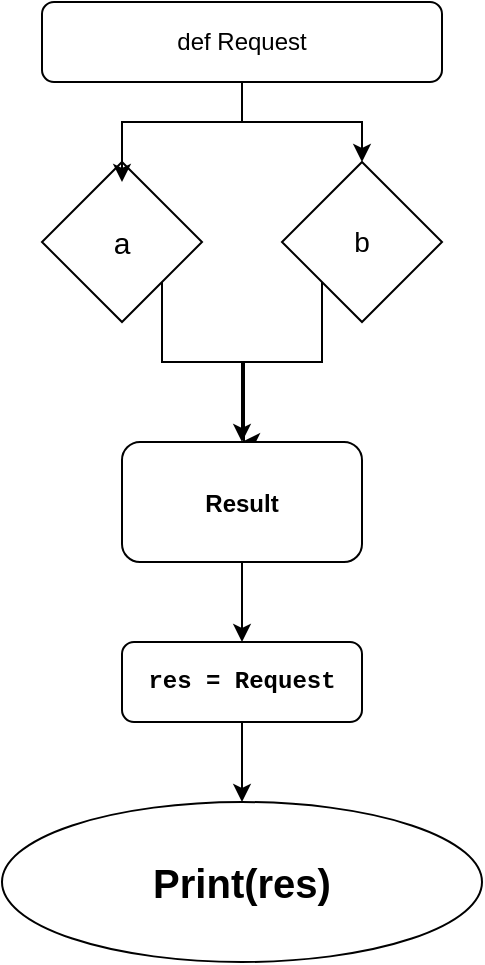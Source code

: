 <mxfile version="22.1.3" type="github">
  <diagram id="C5RBs43oDa-KdzZeNtuy" name="Page-1">
    <mxGraphModel dx="1050" dy="568" grid="1" gridSize="10" guides="1" tooltips="1" connect="1" arrows="1" fold="1" page="1" pageScale="1" pageWidth="827" pageHeight="1169" math="0" shadow="0">
      <root>
        <mxCell id="WIyWlLk6GJQsqaUBKTNV-0" />
        <mxCell id="WIyWlLk6GJQsqaUBKTNV-1" parent="WIyWlLk6GJQsqaUBKTNV-0" />
        <mxCell id="MEeacQEfZBSJ0SU0XLk9-6" style="edgeStyle=orthogonalEdgeStyle;rounded=0;orthogonalLoop=1;jettySize=auto;html=1;exitX=0.5;exitY=1;exitDx=0;exitDy=0;" edge="1" parent="WIyWlLk6GJQsqaUBKTNV-1" source="MEeacQEfZBSJ0SU0XLk9-0" target="MEeacQEfZBSJ0SU0XLk9-2">
          <mxGeometry relative="1" as="geometry" />
        </mxCell>
        <mxCell id="MEeacQEfZBSJ0SU0XLk9-0" value="def Request" style="rounded=1;whiteSpace=wrap;html=1;" vertex="1" parent="WIyWlLk6GJQsqaUBKTNV-1">
          <mxGeometry x="160" y="80" width="200" height="40" as="geometry" />
        </mxCell>
        <mxCell id="MEeacQEfZBSJ0SU0XLk9-9" style="edgeStyle=orthogonalEdgeStyle;rounded=0;orthogonalLoop=1;jettySize=auto;html=1;exitX=1;exitY=1;exitDx=0;exitDy=0;" edge="1" parent="WIyWlLk6GJQsqaUBKTNV-1" source="MEeacQEfZBSJ0SU0XLk9-1">
          <mxGeometry relative="1" as="geometry">
            <mxPoint x="260" y="300" as="targetPoint" />
            <Array as="points">
              <mxPoint x="220" y="260" />
              <mxPoint x="261" y="260" />
            </Array>
          </mxGeometry>
        </mxCell>
        <mxCell id="MEeacQEfZBSJ0SU0XLk9-1" value="&lt;font style=&quot;font-size: 15px;&quot;&gt;a&lt;/font&gt;" style="rhombus;whiteSpace=wrap;html=1;" vertex="1" parent="WIyWlLk6GJQsqaUBKTNV-1">
          <mxGeometry x="160" y="160" width="80" height="80" as="geometry" />
        </mxCell>
        <mxCell id="MEeacQEfZBSJ0SU0XLk9-8" style="edgeStyle=orthogonalEdgeStyle;rounded=0;orthogonalLoop=1;jettySize=auto;html=1;exitX=0;exitY=1;exitDx=0;exitDy=0;" edge="1" parent="WIyWlLk6GJQsqaUBKTNV-1" source="MEeacQEfZBSJ0SU0XLk9-2" target="MEeacQEfZBSJ0SU0XLk9-7">
          <mxGeometry relative="1" as="geometry">
            <Array as="points">
              <mxPoint x="300" y="260" />
              <mxPoint x="260" y="260" />
            </Array>
          </mxGeometry>
        </mxCell>
        <mxCell id="MEeacQEfZBSJ0SU0XLk9-2" value="&lt;font style=&quot;font-size: 14px;&quot;&gt;b&lt;/font&gt;" style="rhombus;whiteSpace=wrap;html=1;" vertex="1" parent="WIyWlLk6GJQsqaUBKTNV-1">
          <mxGeometry x="280" y="160" width="80" height="80" as="geometry" />
        </mxCell>
        <mxCell id="MEeacQEfZBSJ0SU0XLk9-5" style="edgeStyle=orthogonalEdgeStyle;rounded=0;orthogonalLoop=1;jettySize=auto;html=1;exitX=0.5;exitY=1;exitDx=0;exitDy=0;entryX=0.5;entryY=0.125;entryDx=0;entryDy=0;entryPerimeter=0;" edge="1" parent="WIyWlLk6GJQsqaUBKTNV-1" source="MEeacQEfZBSJ0SU0XLk9-0" target="MEeacQEfZBSJ0SU0XLk9-1">
          <mxGeometry relative="1" as="geometry" />
        </mxCell>
        <mxCell id="MEeacQEfZBSJ0SU0XLk9-10" style="edgeStyle=orthogonalEdgeStyle;rounded=0;orthogonalLoop=1;jettySize=auto;html=1;exitX=0.5;exitY=1;exitDx=0;exitDy=0;" edge="1" parent="WIyWlLk6GJQsqaUBKTNV-1" source="MEeacQEfZBSJ0SU0XLk9-7" target="MEeacQEfZBSJ0SU0XLk9-11">
          <mxGeometry relative="1" as="geometry">
            <mxPoint x="260" y="410" as="targetPoint" />
          </mxGeometry>
        </mxCell>
        <mxCell id="MEeacQEfZBSJ0SU0XLk9-7" value="&lt;p style=&quot;line-height: 150%;&quot;&gt;&lt;b&gt;Result&lt;/b&gt;&lt;/p&gt;" style="rounded=1;whiteSpace=wrap;html=1;" vertex="1" parent="WIyWlLk6GJQsqaUBKTNV-1">
          <mxGeometry x="200" y="300" width="120" height="60" as="geometry" />
        </mxCell>
        <mxCell id="MEeacQEfZBSJ0SU0XLk9-12" style="edgeStyle=orthogonalEdgeStyle;rounded=0;orthogonalLoop=1;jettySize=auto;html=1;exitX=0.5;exitY=1;exitDx=0;exitDy=0;" edge="1" parent="WIyWlLk6GJQsqaUBKTNV-1" source="MEeacQEfZBSJ0SU0XLk9-11" target="MEeacQEfZBSJ0SU0XLk9-13">
          <mxGeometry relative="1" as="geometry">
            <mxPoint x="260" y="490" as="targetPoint" />
          </mxGeometry>
        </mxCell>
        <mxCell id="MEeacQEfZBSJ0SU0XLk9-11" value="&lt;div style=&quot;font-family: &amp;quot;Bahnschrift &amp;quot;, Consolas, &amp;quot;Courier New&amp;quot;, monospace; line-height: 29px;&quot;&gt;&lt;span style=&quot;background-color: rgb(255, 255, 255);&quot;&gt;&lt;font style=&quot;font-size: 12px;&quot;&gt;&lt;b style=&quot;&quot;&gt;res = Request&lt;/b&gt;&lt;/font&gt;&lt;/span&gt;&lt;/div&gt;" style="rounded=1;whiteSpace=wrap;html=1;" vertex="1" parent="WIyWlLk6GJQsqaUBKTNV-1">
          <mxGeometry x="200" y="400" width="120" height="40" as="geometry" />
        </mxCell>
        <mxCell id="MEeacQEfZBSJ0SU0XLk9-13" value="&lt;font style=&quot;font-size: 20px;&quot;&gt;&lt;b&gt;Print(res)&lt;/b&gt;&lt;/font&gt;" style="ellipse;whiteSpace=wrap;html=1;" vertex="1" parent="WIyWlLk6GJQsqaUBKTNV-1">
          <mxGeometry x="140" y="480" width="240" height="80" as="geometry" />
        </mxCell>
      </root>
    </mxGraphModel>
  </diagram>
</mxfile>
